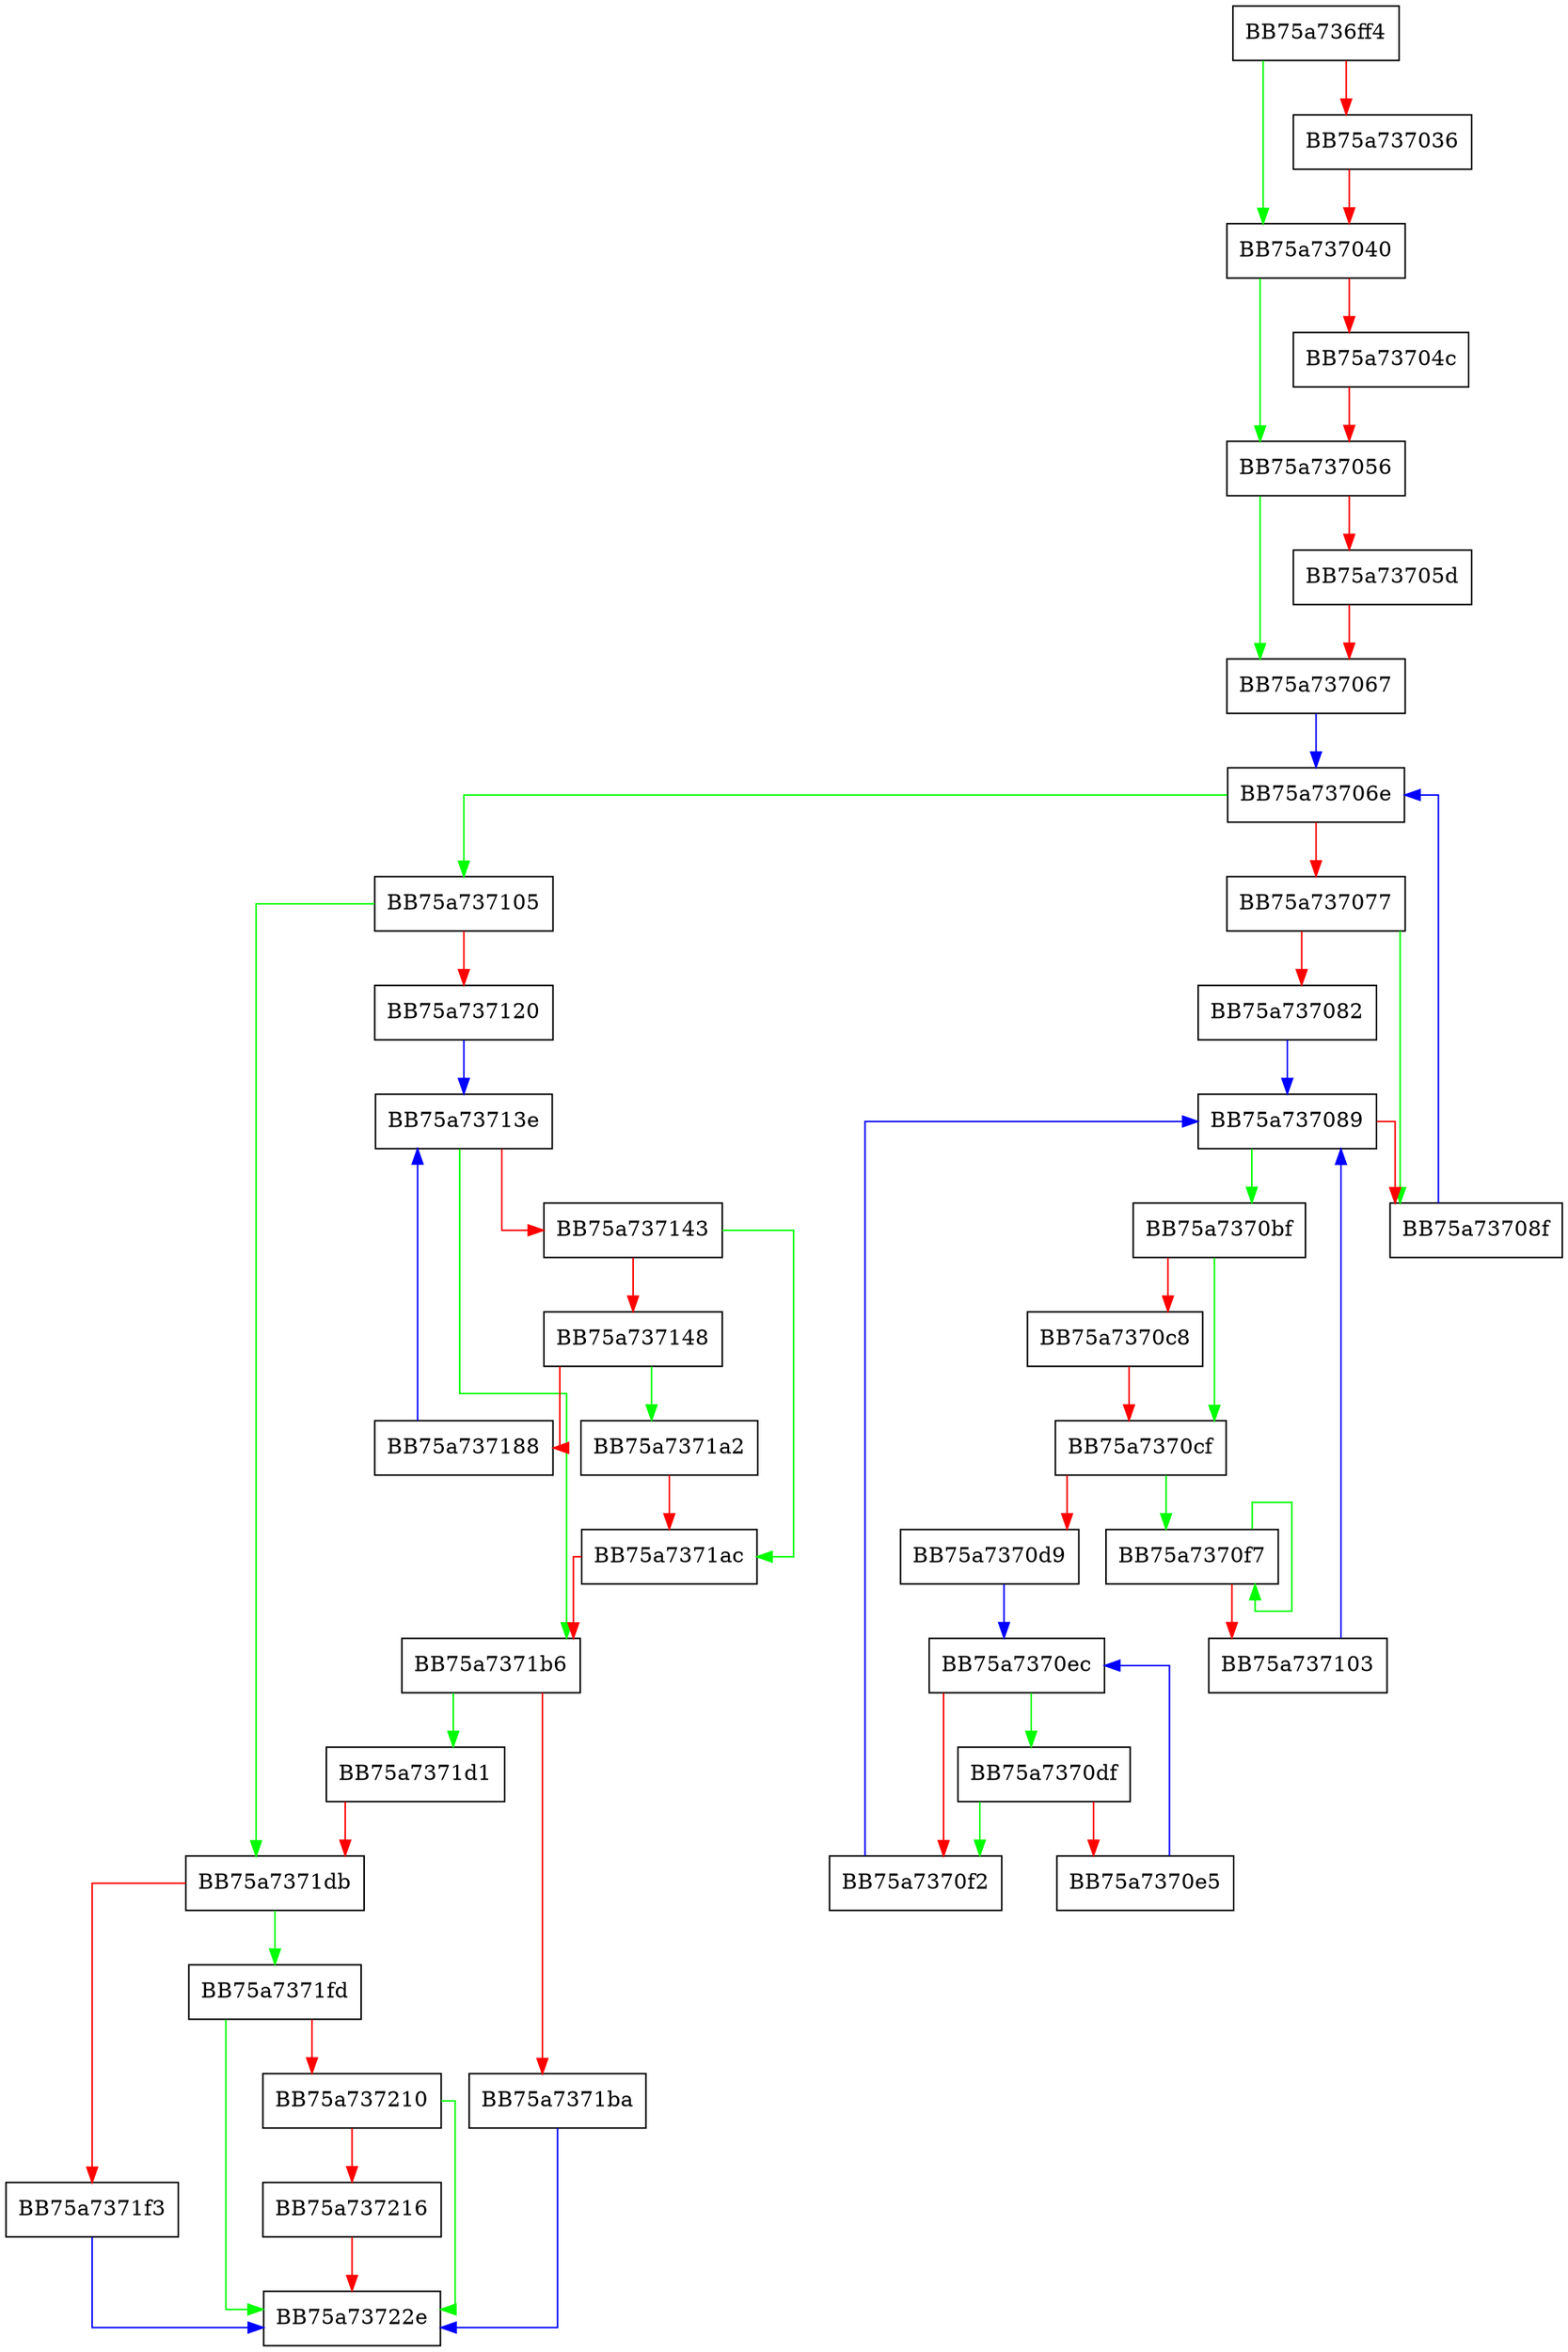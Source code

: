 digraph SerializeValueMapVector {
  node [shape="box"];
  graph [splines=ortho];
  BB75a736ff4 -> BB75a737040 [color="green"];
  BB75a736ff4 -> BB75a737036 [color="red"];
  BB75a737036 -> BB75a737040 [color="red"];
  BB75a737040 -> BB75a737056 [color="green"];
  BB75a737040 -> BB75a73704c [color="red"];
  BB75a73704c -> BB75a737056 [color="red"];
  BB75a737056 -> BB75a737067 [color="green"];
  BB75a737056 -> BB75a73705d [color="red"];
  BB75a73705d -> BB75a737067 [color="red"];
  BB75a737067 -> BB75a73706e [color="blue"];
  BB75a73706e -> BB75a737105 [color="green"];
  BB75a73706e -> BB75a737077 [color="red"];
  BB75a737077 -> BB75a73708f [color="green"];
  BB75a737077 -> BB75a737082 [color="red"];
  BB75a737082 -> BB75a737089 [color="blue"];
  BB75a737089 -> BB75a7370bf [color="green"];
  BB75a737089 -> BB75a73708f [color="red"];
  BB75a73708f -> BB75a73706e [color="blue"];
  BB75a7370bf -> BB75a7370cf [color="green"];
  BB75a7370bf -> BB75a7370c8 [color="red"];
  BB75a7370c8 -> BB75a7370cf [color="red"];
  BB75a7370cf -> BB75a7370f7 [color="green"];
  BB75a7370cf -> BB75a7370d9 [color="red"];
  BB75a7370d9 -> BB75a7370ec [color="blue"];
  BB75a7370df -> BB75a7370f2 [color="green"];
  BB75a7370df -> BB75a7370e5 [color="red"];
  BB75a7370e5 -> BB75a7370ec [color="blue"];
  BB75a7370ec -> BB75a7370df [color="green"];
  BB75a7370ec -> BB75a7370f2 [color="red"];
  BB75a7370f2 -> BB75a737089 [color="blue"];
  BB75a7370f7 -> BB75a7370f7 [color="green"];
  BB75a7370f7 -> BB75a737103 [color="red"];
  BB75a737103 -> BB75a737089 [color="blue"];
  BB75a737105 -> BB75a7371db [color="green"];
  BB75a737105 -> BB75a737120 [color="red"];
  BB75a737120 -> BB75a73713e [color="blue"];
  BB75a73713e -> BB75a7371b6 [color="green"];
  BB75a73713e -> BB75a737143 [color="red"];
  BB75a737143 -> BB75a7371ac [color="green"];
  BB75a737143 -> BB75a737148 [color="red"];
  BB75a737148 -> BB75a7371a2 [color="green"];
  BB75a737148 -> BB75a737188 [color="red"];
  BB75a737188 -> BB75a73713e [color="blue"];
  BB75a7371a2 -> BB75a7371ac [color="red"];
  BB75a7371ac -> BB75a7371b6 [color="red"];
  BB75a7371b6 -> BB75a7371d1 [color="green"];
  BB75a7371b6 -> BB75a7371ba [color="red"];
  BB75a7371ba -> BB75a73722e [color="blue"];
  BB75a7371d1 -> BB75a7371db [color="red"];
  BB75a7371db -> BB75a7371fd [color="green"];
  BB75a7371db -> BB75a7371f3 [color="red"];
  BB75a7371f3 -> BB75a73722e [color="blue"];
  BB75a7371fd -> BB75a73722e [color="green"];
  BB75a7371fd -> BB75a737210 [color="red"];
  BB75a737210 -> BB75a73722e [color="green"];
  BB75a737210 -> BB75a737216 [color="red"];
  BB75a737216 -> BB75a73722e [color="red"];
}
